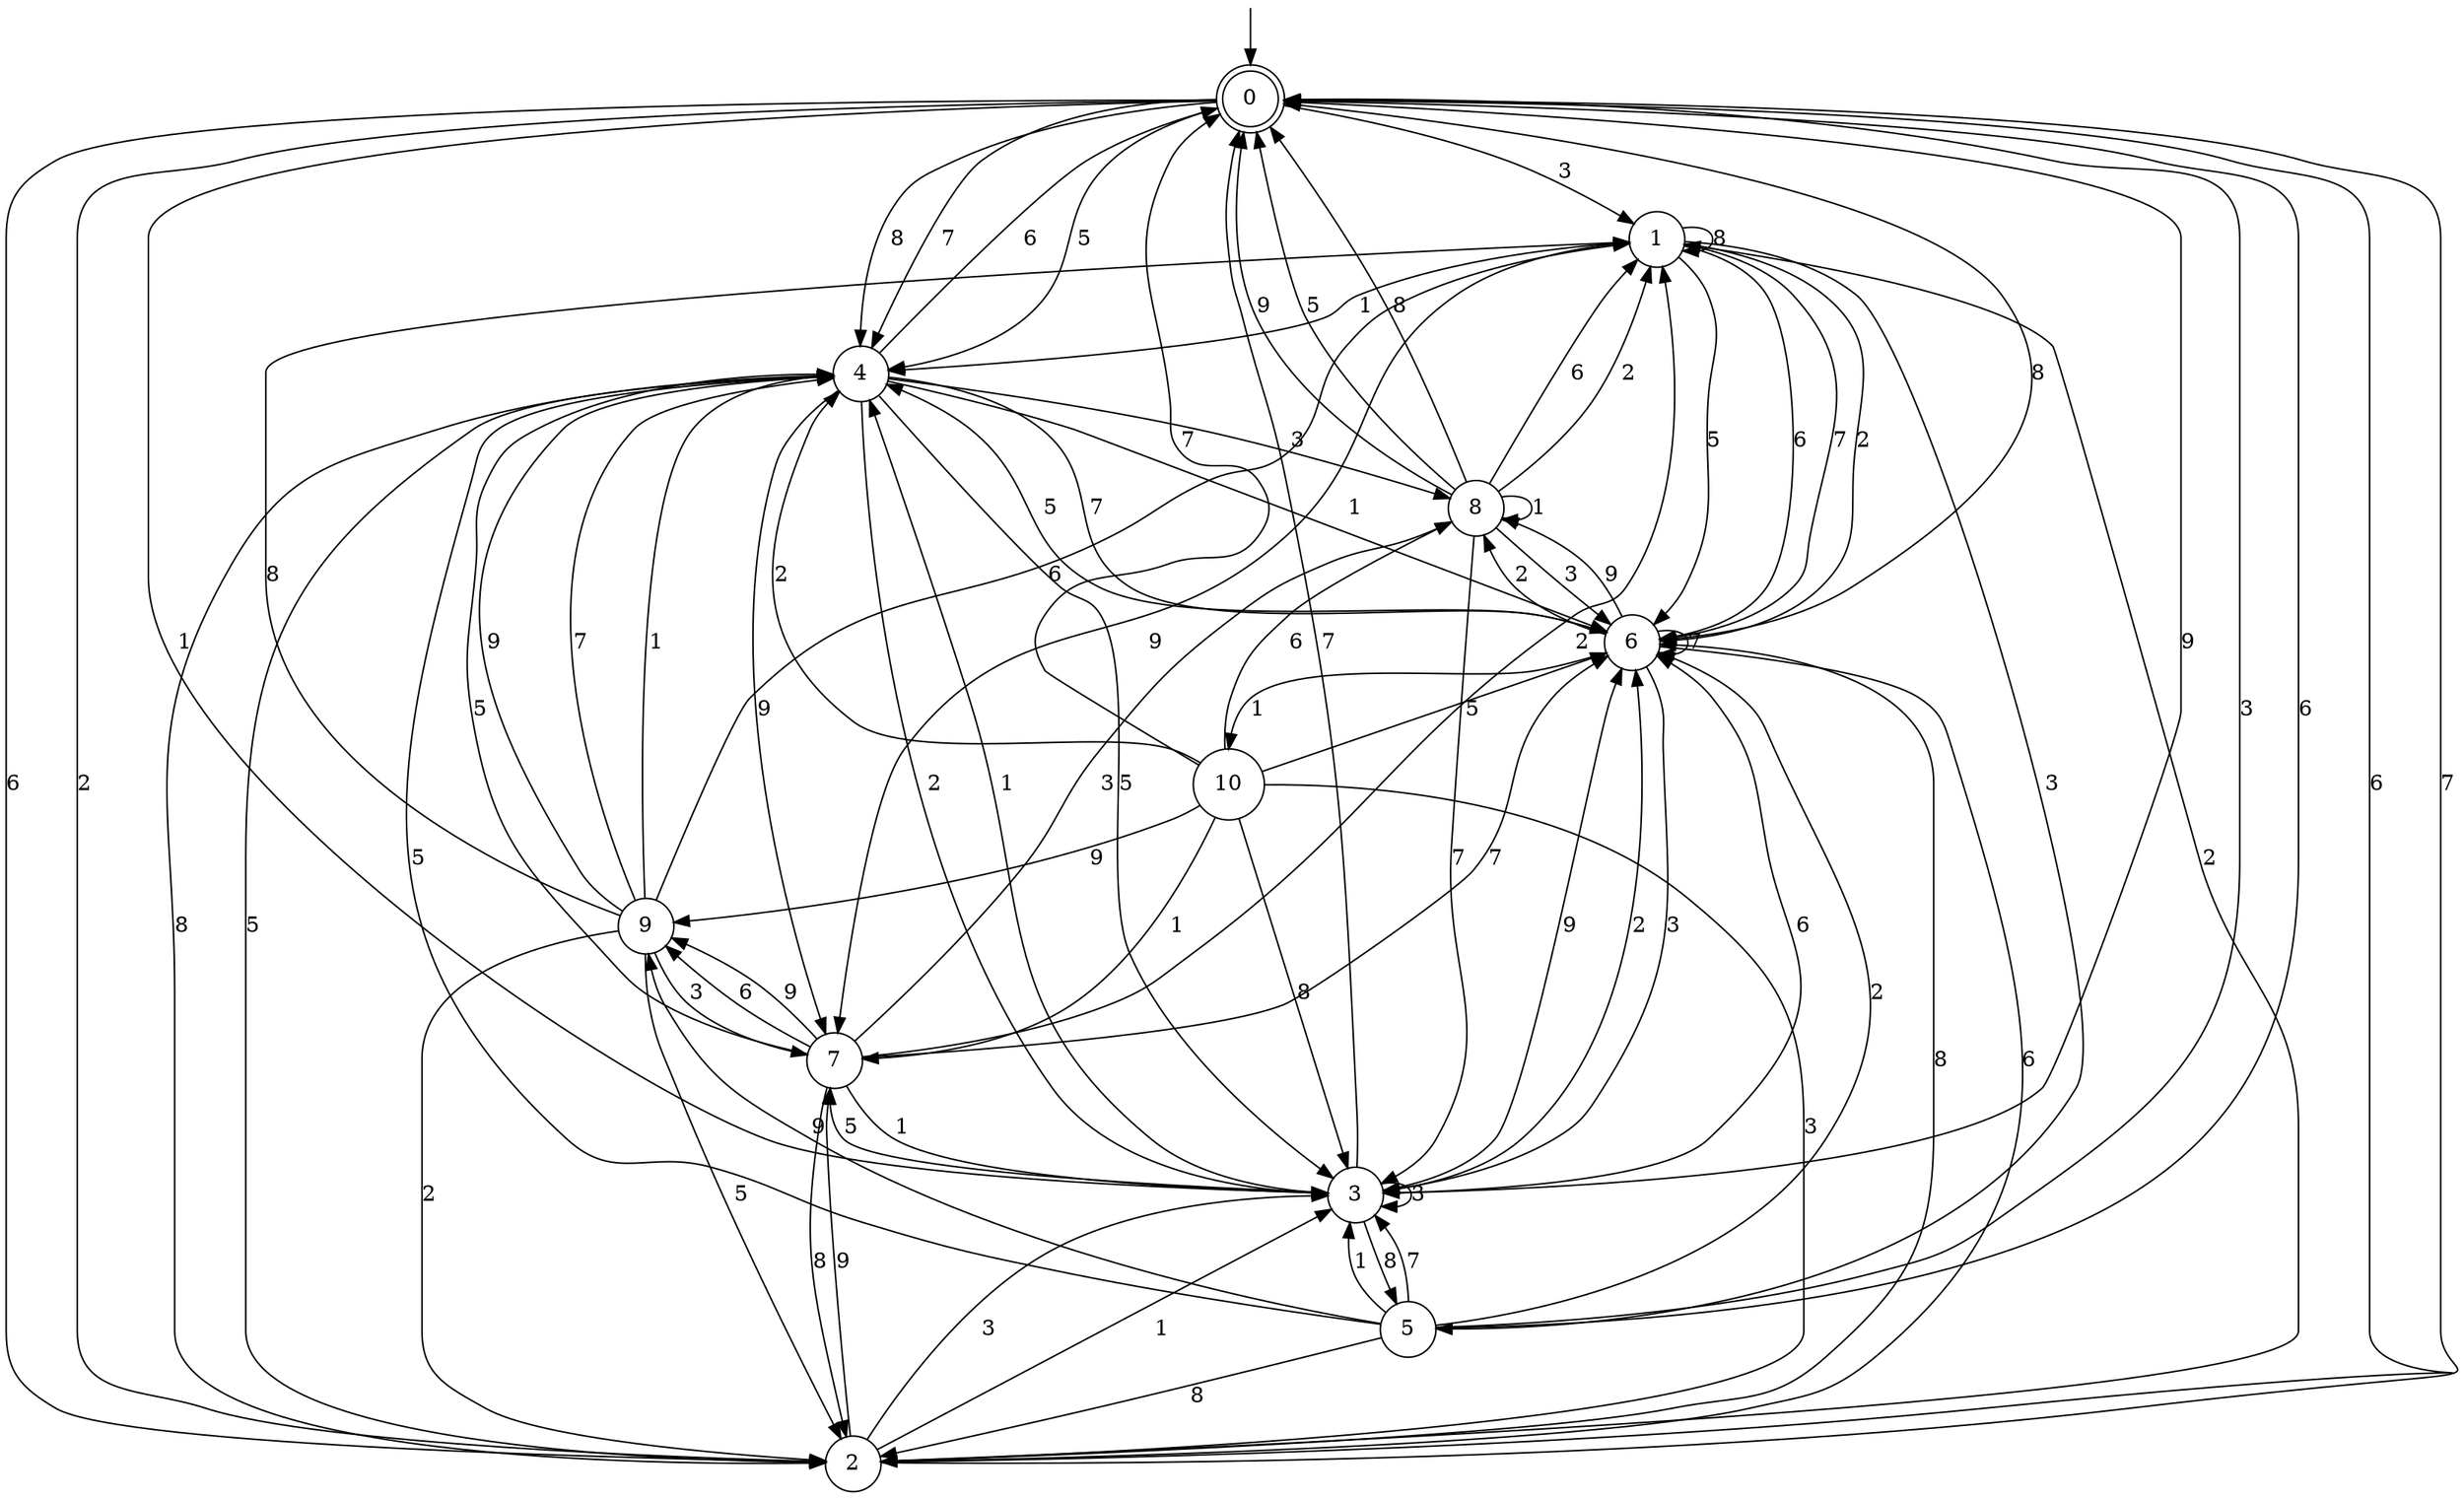 digraph g {

	s0 [shape="doublecircle" label="0"];
	s1 [shape="circle" label="1"];
	s2 [shape="circle" label="2"];
	s3 [shape="circle" label="3"];
	s4 [shape="circle" label="4"];
	s5 [shape="circle" label="5"];
	s6 [shape="circle" label="6"];
	s7 [shape="circle" label="7"];
	s8 [shape="circle" label="8"];
	s9 [shape="circle" label="9"];
	s10 [shape="circle" label="10"];
	s0 -> s1 [label="3"];
	s0 -> s2 [label="6"];
	s0 -> s3 [label="9"];
	s0 -> s4 [label="7"];
	s0 -> s2 [label="2"];
	s0 -> s3 [label="1"];
	s0 -> s4 [label="5"];
	s0 -> s4 [label="8"];
	s1 -> s5 [label="3"];
	s1 -> s6 [label="6"];
	s1 -> s7 [label="9"];
	s1 -> s6 [label="7"];
	s1 -> s6 [label="2"];
	s1 -> s4 [label="1"];
	s1 -> s6 [label="5"];
	s1 -> s1 [label="8"];
	s2 -> s3 [label="3"];
	s2 -> s0 [label="6"];
	s2 -> s7 [label="9"];
	s2 -> s0 [label="7"];
	s2 -> s1 [label="2"];
	s2 -> s3 [label="1"];
	s2 -> s4 [label="5"];
	s2 -> s6 [label="8"];
	s3 -> s3 [label="3"];
	s3 -> s6 [label="6"];
	s3 -> s6 [label="9"];
	s3 -> s0 [label="7"];
	s3 -> s6 [label="2"];
	s3 -> s4 [label="1"];
	s3 -> s7 [label="5"];
	s3 -> s5 [label="8"];
	s4 -> s8 [label="3"];
	s4 -> s0 [label="6"];
	s4 -> s7 [label="9"];
	s4 -> s6 [label="7"];
	s4 -> s3 [label="2"];
	s4 -> s6 [label="1"];
	s4 -> s3 [label="5"];
	s4 -> s2 [label="8"];
	s5 -> s0 [label="3"];
	s5 -> s0 [label="6"];
	s5 -> s9 [label="9"];
	s5 -> s3 [label="7"];
	s5 -> s6 [label="2"];
	s5 -> s3 [label="1"];
	s5 -> s4 [label="5"];
	s5 -> s2 [label="8"];
	s6 -> s3 [label="3"];
	s6 -> s2 [label="6"];
	s6 -> s8 [label="9"];
	s6 -> s6 [label="7"];
	s6 -> s8 [label="2"];
	s6 -> s10 [label="1"];
	s6 -> s4 [label="5"];
	s6 -> s0 [label="8"];
	s7 -> s8 [label="3"];
	s7 -> s9 [label="6"];
	s7 -> s9 [label="9"];
	s7 -> s6 [label="7"];
	s7 -> s1 [label="2"];
	s7 -> s3 [label="1"];
	s7 -> s4 [label="5"];
	s7 -> s2 [label="8"];
	s8 -> s6 [label="3"];
	s8 -> s1 [label="6"];
	s8 -> s0 [label="9"];
	s8 -> s3 [label="7"];
	s8 -> s1 [label="2"];
	s8 -> s8 [label="1"];
	s8 -> s0 [label="5"];
	s8 -> s0 [label="8"];
	s9 -> s7 [label="3"];
	s9 -> s1 [label="6"];
	s9 -> s4 [label="9"];
	s9 -> s4 [label="7"];
	s9 -> s2 [label="2"];
	s9 -> s4 [label="1"];
	s9 -> s2 [label="5"];
	s9 -> s1 [label="8"];
	s10 -> s2 [label="3"];
	s10 -> s8 [label="6"];
	s10 -> s9 [label="9"];
	s10 -> s0 [label="7"];
	s10 -> s4 [label="2"];
	s10 -> s7 [label="1"];
	s10 -> s6 [label="5"];
	s10 -> s3 [label="8"];

__start0 [label="" shape="none" width="0" height="0"];
__start0 -> s0;

}
